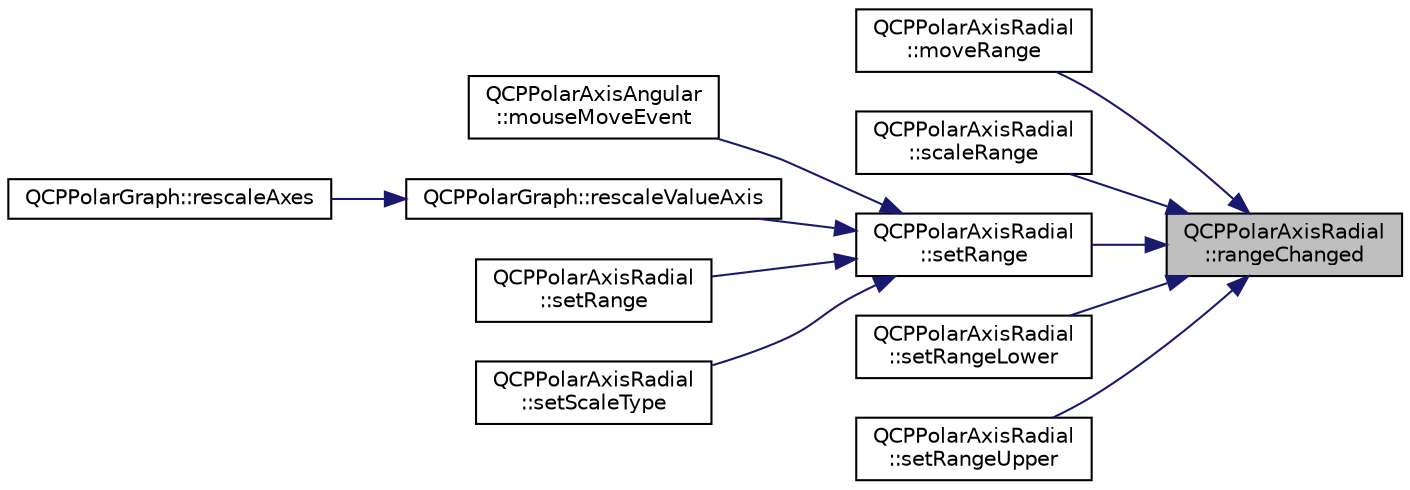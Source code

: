 digraph "QCPPolarAxisRadial::rangeChanged"
{
 // LATEX_PDF_SIZE
  edge [fontname="Helvetica",fontsize="10",labelfontname="Helvetica",labelfontsize="10"];
  node [fontname="Helvetica",fontsize="10",shape=record];
  rankdir="RL";
  Node1 [label="QCPPolarAxisRadial\l::rangeChanged",height=0.2,width=0.4,color="black", fillcolor="grey75", style="filled", fontcolor="black",tooltip=" "];
  Node1 -> Node2 [dir="back",color="midnightblue",fontsize="10",style="solid",fontname="Helvetica"];
  Node2 [label="QCPPolarAxisRadial\l::moveRange",height=0.2,width=0.4,color="black", fillcolor="white", style="filled",URL="$classQCPPolarAxisRadial.html#accd47f3d0906649c04ec16b52f8f68bd",tooltip=" "];
  Node1 -> Node3 [dir="back",color="midnightblue",fontsize="10",style="solid",fontname="Helvetica"];
  Node3 [label="QCPPolarAxisRadial\l::scaleRange",height=0.2,width=0.4,color="black", fillcolor="white", style="filled",URL="$classQCPPolarAxisRadial.html#aea527409448c9d000aa5de3d7eebd76a",tooltip=" "];
  Node1 -> Node4 [dir="back",color="midnightblue",fontsize="10",style="solid",fontname="Helvetica"];
  Node4 [label="QCPPolarAxisRadial\l::setRange",height=0.2,width=0.4,color="black", fillcolor="white", style="filled",URL="$classQCPPolarAxisRadial.html#a6a1ee54cda58cc96bd805b533ba081b0",tooltip=" "];
  Node4 -> Node5 [dir="back",color="midnightblue",fontsize="10",style="solid",fontname="Helvetica"];
  Node5 [label="QCPPolarAxisAngular\l::mouseMoveEvent",height=0.2,width=0.4,color="black", fillcolor="white", style="filled",URL="$classQCPPolarAxisAngular.html#a5e2b49c56b57abc2ac2005e330ef1ee7",tooltip=" "];
  Node4 -> Node6 [dir="back",color="midnightblue",fontsize="10",style="solid",fontname="Helvetica"];
  Node6 [label="QCPPolarGraph::rescaleValueAxis",height=0.2,width=0.4,color="black", fillcolor="white", style="filled",URL="$classQCPPolarGraph.html#af235a40af6f32ac65eee484e73b45932",tooltip=" "];
  Node6 -> Node7 [dir="back",color="midnightblue",fontsize="10",style="solid",fontname="Helvetica"];
  Node7 [label="QCPPolarGraph::rescaleAxes",height=0.2,width=0.4,color="black", fillcolor="white", style="filled",URL="$classQCPPolarGraph.html#a52d6dd17af9fc2fdc01ac5ad73a60a60",tooltip=" "];
  Node4 -> Node8 [dir="back",color="midnightblue",fontsize="10",style="solid",fontname="Helvetica"];
  Node8 [label="QCPPolarAxisRadial\l::setRange",height=0.2,width=0.4,color="black", fillcolor="white", style="filled",URL="$classQCPPolarAxisRadial.html#a9091e0cace8500840c1cf06c92487ac1",tooltip=" "];
  Node4 -> Node9 [dir="back",color="midnightblue",fontsize="10",style="solid",fontname="Helvetica"];
  Node9 [label="QCPPolarAxisRadial\l::setScaleType",height=0.2,width=0.4,color="black", fillcolor="white", style="filled",URL="$classQCPPolarAxisRadial.html#af307dd120363c58b915cbe255e8de588",tooltip=" "];
  Node1 -> Node10 [dir="back",color="midnightblue",fontsize="10",style="solid",fontname="Helvetica"];
  Node10 [label="QCPPolarAxisRadial\l::setRangeLower",height=0.2,width=0.4,color="black", fillcolor="white", style="filled",URL="$classQCPPolarAxisRadial.html#ad39c3668573846080ef4f92903bc8c56",tooltip=" "];
  Node1 -> Node11 [dir="back",color="midnightblue",fontsize="10",style="solid",fontname="Helvetica"];
  Node11 [label="QCPPolarAxisRadial\l::setRangeUpper",height=0.2,width=0.4,color="black", fillcolor="white", style="filled",URL="$classQCPPolarAxisRadial.html#ad7fea6680a0c0d0e7fddab06b5e03869",tooltip=" "];
}
